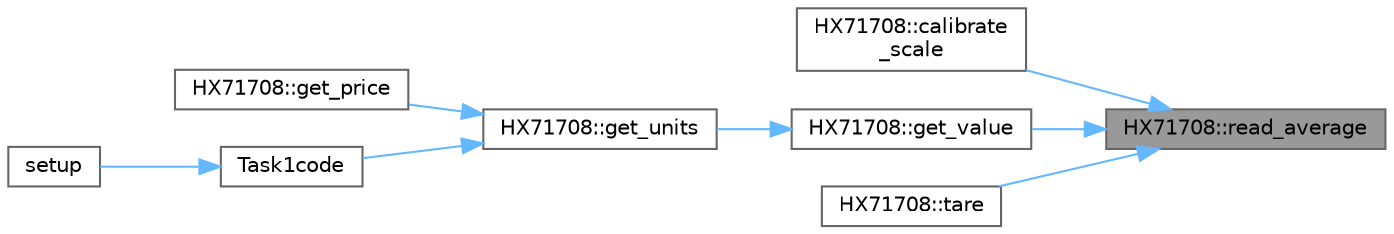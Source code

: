 digraph "HX71708::read_average"
{
 // LATEX_PDF_SIZE
  bgcolor="transparent";
  edge [fontname=Helvetica,fontsize=10,labelfontname=Helvetica,labelfontsize=10];
  node [fontname=Helvetica,fontsize=10,shape=box,height=0.2,width=0.4];
  rankdir="RL";
  Node1 [id="Node000001",label="HX71708::read_average",height=0.2,width=0.4,color="gray40", fillcolor="grey60", style="filled", fontcolor="black",tooltip=" "];
  Node1 -> Node2 [id="edge1_Node000001_Node000002",dir="back",color="steelblue1",style="solid",tooltip=" "];
  Node2 [id="Node000002",label="HX71708::calibrate\l_scale",height=0.2,width=0.4,color="grey40", fillcolor="white", style="filled",URL="$class_h_x71708.html#aa47ae46265b72eeda575e8eb4a2410c2",tooltip=" "];
  Node1 -> Node3 [id="edge2_Node000001_Node000003",dir="back",color="steelblue1",style="solid",tooltip=" "];
  Node3 [id="Node000003",label="HX71708::get_value",height=0.2,width=0.4,color="grey40", fillcolor="white", style="filled",URL="$class_h_x71708.html#a0afdf54786d3b86752b9c6a6a797e6b4",tooltip=" "];
  Node3 -> Node4 [id="edge3_Node000003_Node000004",dir="back",color="steelblue1",style="solid",tooltip=" "];
  Node4 [id="Node000004",label="HX71708::get_units",height=0.2,width=0.4,color="grey40", fillcolor="white", style="filled",URL="$class_h_x71708.html#a0d76575d1203bcd4bace84164f5b6c7b",tooltip=" "];
  Node4 -> Node5 [id="edge4_Node000004_Node000005",dir="back",color="steelblue1",style="solid",tooltip=" "];
  Node5 [id="Node000005",label="HX71708::get_price",height=0.2,width=0.4,color="grey40", fillcolor="white", style="filled",URL="$class_h_x71708.html#a8e20c671fcfdd8e21199937a2e0b5130",tooltip=" "];
  Node4 -> Node6 [id="edge5_Node000004_Node000006",dir="back",color="steelblue1",style="solid",tooltip=" "];
  Node6 [id="Node000006",label="Task1code",height=0.2,width=0.4,color="grey40", fillcolor="white", style="filled",URL="$task1_code_8cpp.html#a4b55db21f69ba1de08b15896642275af",tooltip="Task 1 code."];
  Node6 -> Node7 [id="edge6_Node000006_Node000007",dir="back",color="steelblue1",style="solid",tooltip=" "];
  Node7 [id="Node000007",label="setup",height=0.2,width=0.4,color="grey40", fillcolor="white", style="filled",URL="$main_8cpp.html#a4fc01d736fe50cf5b977f755b675f11d",tooltip="Setup function."];
  Node1 -> Node8 [id="edge7_Node000001_Node000008",dir="back",color="steelblue1",style="solid",tooltip=" "];
  Node8 [id="Node000008",label="HX71708::tare",height=0.2,width=0.4,color="grey40", fillcolor="white", style="filled",URL="$class_h_x71708.html#a740685fceacc50adacb026baa1f42686",tooltip=" "];
}
